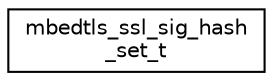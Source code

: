 digraph "Graphical Class Hierarchy"
{
 // LATEX_PDF_SIZE
  edge [fontname="Helvetica",fontsize="10",labelfontname="Helvetica",labelfontsize="10"];
  node [fontname="Helvetica",fontsize="10",shape=record];
  rankdir="LR";
  Node0 [label="mbedtls_ssl_sig_hash\l_set_t",height=0.2,width=0.4,color="black", fillcolor="white", style="filled",URL="$db/d21/structmbedtls__ssl__sig__hash__set__t.html",tooltip=" "];
}
